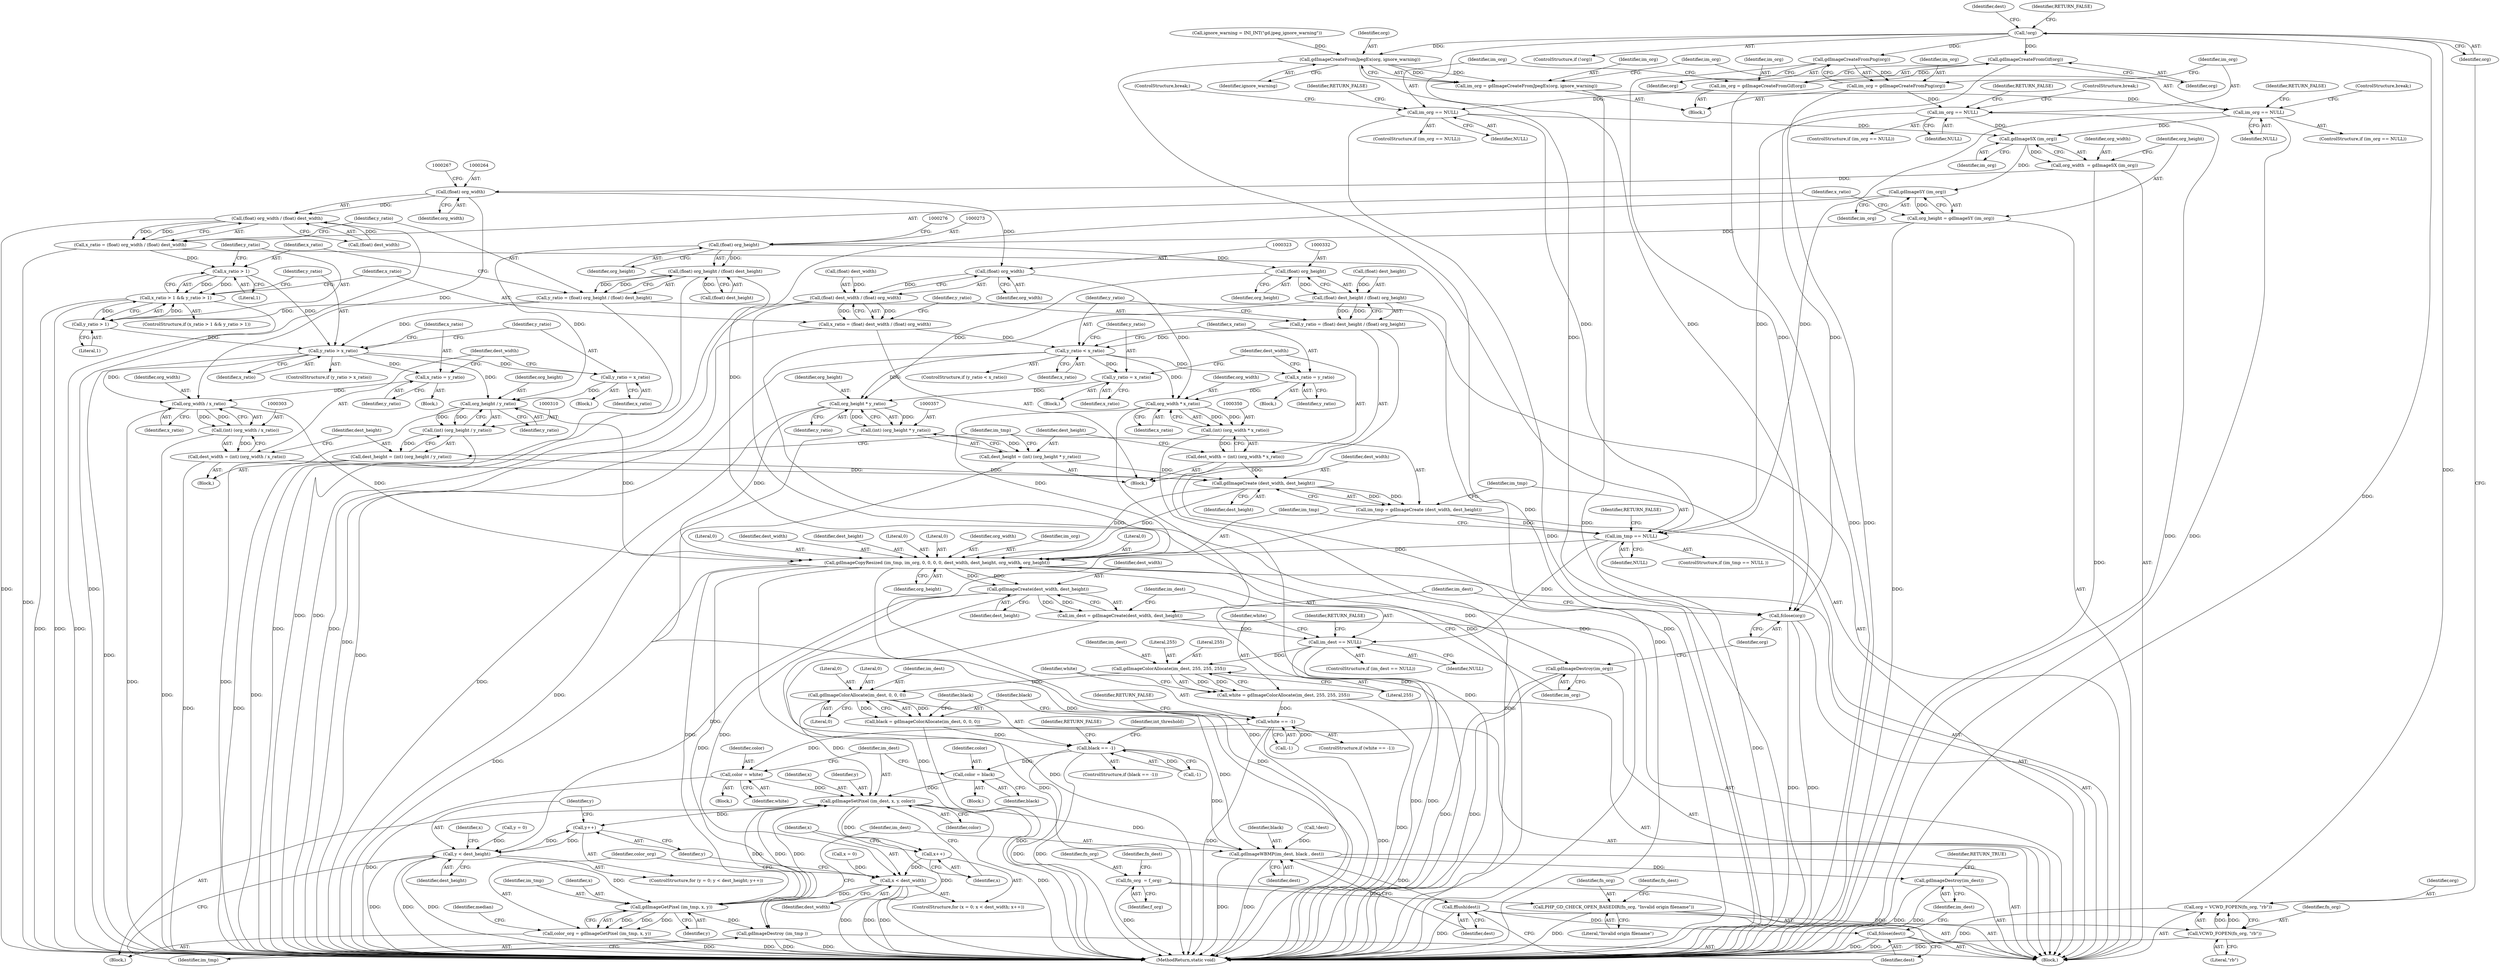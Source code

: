 digraph "0_php-src_b6f13a5ef9d6280cf984826a5de012a32c396cd4?w=1_2@pointer" {
"1000191" [label="(Call,!org)"];
"1000185" [label="(Call,org = VCWD_FOPEN(fn_org, \"rb\"))"];
"1000187" [label="(Call,VCWD_FOPEN(fn_org, \"rb\"))"];
"1000179" [label="(Call,PHP_GD_CHECK_OPEN_BASEDIR(fn_org, \"Invalid origin filename\"))"];
"1000154" [label="(Call,fn_org  = f_org)"];
"1000211" [label="(Call,gdImageCreateFromGif(org))"];
"1000209" [label="(Call,im_org = gdImageCreateFromGif(org))"];
"1000214" [label="(Call,im_org == NULL)"];
"1000254" [label="(Call,gdImageSX (im_org))"];
"1000252" [label="(Call,org_width  = gdImageSX (im_org))"];
"1000263" [label="(Call,(float) org_width)"];
"1000262" [label="(Call,(float) org_width / (float) dest_width)"];
"1000260" [label="(Call,x_ratio = (float) org_width / (float) dest_width)"];
"1000280" [label="(Call,x_ratio > 1)"];
"1000279" [label="(Call,x_ratio > 1 && y_ratio > 1)"];
"1000288" [label="(Call,y_ratio > x_ratio)"];
"1000292" [label="(Call,x_ratio = y_ratio)"];
"1000304" [label="(Call,org_width / x_ratio)"];
"1000302" [label="(Call,(int) (org_width / x_ratio))"];
"1000300" [label="(Call,dest_width = (int) (org_width / x_ratio))"];
"1000363" [label="(Call,gdImageCreate (dest_width, dest_height))"];
"1000361" [label="(Call,im_tmp = gdImageCreate (dest_width, dest_height))"];
"1000367" [label="(Call,im_tmp == NULL)"];
"1000372" [label="(Call,gdImageCopyResized (im_tmp, im_org, 0, 0, 0, 0, dest_width, dest_height, org_width, org_height))"];
"1000383" [label="(Call,gdImageDestroy(im_org))"];
"1000389" [label="(Call,gdImageCreate(dest_width, dest_height))"];
"1000387" [label="(Call,im_dest = gdImageCreate(dest_width, dest_height))"];
"1000393" [label="(Call,im_dest == NULL)"];
"1000400" [label="(Call,gdImageColorAllocate(im_dest, 255, 255, 255))"];
"1000398" [label="(Call,white = gdImageColorAllocate(im_dest, 255, 255, 255))"];
"1000406" [label="(Call,white == -1)"];
"1000488" [label="(Call,color = white)"];
"1000491" [label="(Call,gdImageSetPixel (im_dest, x, y, color))"];
"1000438" [label="(Call,y++)"];
"1000435" [label="(Call,y < dest_height)"];
"1000453" [label="(Call,gdImageGetPixel (im_tmp, x, y))"];
"1000451" [label="(Call,color_org = gdImageGetPixel (im_tmp, x, y))"];
"1000496" [label="(Call,gdImageDestroy (im_tmp ))"];
"1000448" [label="(Call,x++)"];
"1000445" [label="(Call,x < dest_width)"];
"1000498" [label="(Call,gdImageWBMP(im_dest, black , dest))"];
"1000502" [label="(Call,fflush(dest))"];
"1000504" [label="(Call,fclose(dest))"];
"1000506" [label="(Call,gdImageDestroy(im_dest))"];
"1000414" [label="(Call,gdImageColorAllocate(im_dest, 0, 0, 0))"];
"1000412" [label="(Call,black = gdImageColorAllocate(im_dest, 0, 0, 0))"];
"1000420" [label="(Call,black == -1)"];
"1000483" [label="(Call,color = black)"];
"1000297" [label="(Call,y_ratio = x_ratio)"];
"1000311" [label="(Call,org_height / y_ratio)"];
"1000309" [label="(Call,(int) (org_height / y_ratio))"];
"1000307" [label="(Call,dest_height = (int) (org_height / y_ratio))"];
"1000322" [label="(Call,(float) org_width)"];
"1000318" [label="(Call,(float) dest_width / (float) org_width)"];
"1000316" [label="(Call,x_ratio = (float) dest_width / (float) org_width)"];
"1000335" [label="(Call,y_ratio < x_ratio)"];
"1000339" [label="(Call,x_ratio = y_ratio)"];
"1000351" [label="(Call,org_width * x_ratio)"];
"1000349" [label="(Call,(int) (org_width * x_ratio))"];
"1000347" [label="(Call,dest_width = (int) (org_width * x_ratio))"];
"1000344" [label="(Call,y_ratio = x_ratio)"];
"1000358" [label="(Call,org_height * y_ratio)"];
"1000356" [label="(Call,(int) (org_height * y_ratio))"];
"1000354" [label="(Call,dest_height = (int) (org_height * y_ratio))"];
"1000258" [label="(Call,gdImageSY (im_org))"];
"1000256" [label="(Call,org_height = gdImageSY (im_org))"];
"1000272" [label="(Call,(float) org_height)"];
"1000271" [label="(Call,(float) org_height / (float) dest_height)"];
"1000269" [label="(Call,y_ratio = (float) org_height / (float) dest_height)"];
"1000283" [label="(Call,y_ratio > 1)"];
"1000331" [label="(Call,(float) org_height)"];
"1000327" [label="(Call,(float) dest_height / (float) org_height)"];
"1000325" [label="(Call,y_ratio = (float) dest_height / (float) org_height)"];
"1000385" [label="(Call,fclose(org))"];
"1000227" [label="(Call,gdImageCreateFromJpegEx(org, ignore_warning))"];
"1000225" [label="(Call,im_org = gdImageCreateFromJpegEx(org, ignore_warning))"];
"1000231" [label="(Call,im_org == NULL)"];
"1000240" [label="(Call,gdImageCreateFromPng(org))"];
"1000238" [label="(Call,im_org = gdImageCreateFromPng(org))"];
"1000243" [label="(Call,im_org == NULL)"];
"1000183" [label="(Identifier,fn_dest)"];
"1000179" [label="(Call,PHP_GD_CHECK_OPEN_BASEDIR(fn_org, \"Invalid origin filename\"))"];
"1000445" [label="(Call,x < dest_width)"];
"1000213" [label="(ControlStructure,if (im_org == NULL))"];
"1000307" [label="(Call,dest_height = (int) (org_height / y_ratio))"];
"1000383" [label="(Call,gdImageDestroy(im_org))"];
"1000432" [label="(Call,y = 0)"];
"1000191" [label="(Call,!org)"];
"1000496" [label="(Call,gdImageDestroy (im_tmp ))"];
"1000505" [label="(Identifier,dest)"];
"1000156" [label="(Identifier,f_org)"];
"1000485" [label="(Identifier,black)"];
"1000366" [label="(ControlStructure,if (im_tmp == NULL ))"];
"1000302" [label="(Call,(int) (org_width / x_ratio))"];
"1000311" [label="(Call,org_height / y_ratio)"];
"1000296" [label="(Block,)"];
"1000272" [label="(Call,(float) org_height)"];
"1000324" [label="(Identifier,org_width)"];
"1000318" [label="(Call,(float) dest_width / (float) org_width)"];
"1000340" [label="(Identifier,x_ratio)"];
"1000378" [label="(Literal,0)"];
"1000404" [label="(Literal,255)"];
"1000431" [label="(ControlStructure,for (y = 0; y < dest_height; y++))"];
"1000484" [label="(Identifier,color)"];
"1000408" [label="(Call,-1)"];
"1000187" [label="(Call,VCWD_FOPEN(fn_org, \"rb\"))"];
"1000399" [label="(Identifier,white)"];
"1000487" [label="(Block,)"];
"1000345" [label="(Identifier,y_ratio)"];
"1000244" [label="(Identifier,im_org)"];
"1000196" [label="(Identifier,dest)"];
"1000417" [label="(Literal,0)"];
"1000319" [label="(Call,(float) dest_width)"];
"1000343" [label="(Block,)"];
"1000212" [label="(Identifier,org)"];
"1000185" [label="(Call,org = VCWD_FOPEN(fn_org, \"rb\"))"];
"1000351" [label="(Call,org_width * x_ratio)"];
"1000400" [label="(Call,gdImageColorAllocate(im_dest, 255, 255, 255))"];
"1000230" [label="(ControlStructure,if (im_org == NULL))"];
"1000304" [label="(Call,org_width / x_ratio)"];
"1000407" [label="(Identifier,white)"];
"1000287" [label="(ControlStructure,if (y_ratio > x_ratio))"];
"1000334" [label="(ControlStructure,if (y_ratio < x_ratio))"];
"1000371" [label="(Identifier,RETURN_FALSE)"];
"1000406" [label="(Call,white == -1)"];
"1000211" [label="(Call,gdImageCreateFromGif(org))"];
"1000348" [label="(Identifier,dest_width)"];
"1000491" [label="(Call,gdImageSetPixel (im_dest, x, y, color))"];
"1000317" [label="(Identifier,x_ratio)"];
"1000373" [label="(Identifier,im_tmp)"];
"1000335" [label="(Call,y_ratio < x_ratio)"];
"1000263" [label="(Call,(float) org_width)"];
"1000207" [label="(Block,)"];
"1000274" [label="(Identifier,org_height)"];
"1000306" [label="(Identifier,x_ratio)"];
"1000280" [label="(Call,x_ratio > 1)"];
"1000281" [label="(Identifier,x_ratio)"];
"1000288" [label="(Call,y_ratio > x_ratio)"];
"1000393" [label="(Call,im_dest == NULL)"];
"1000395" [label="(Identifier,NULL)"];
"1000413" [label="(Identifier,black)"];
"1000275" [label="(Call,(float) dest_height)"];
"1000226" [label="(Identifier,im_org)"];
"1000242" [label="(ControlStructure,if (im_org == NULL))"];
"1000391" [label="(Identifier,dest_height)"];
"1000506" [label="(Call,gdImageDestroy(im_dest))"];
"1000221" [label="(Call,ignore_warning = INI_INT(\"gd.jpeg_ignore_warning\"))"];
"1000456" [label="(Identifier,y)"];
"1000298" [label="(Identifier,y_ratio)"];
"1000427" [label="(Identifier,int_threshold)"];
"1000285" [label="(Literal,1)"];
"1000502" [label="(Call,fflush(dest))"];
"1000337" [label="(Identifier,x_ratio)"];
"1000497" [label="(Identifier,im_tmp)"];
"1000509" [label="(MethodReturn,static void)"];
"1000210" [label="(Identifier,im_org)"];
"1000194" [label="(Identifier,RETURN_FALSE)"];
"1000325" [label="(Call,y_ratio = (float) dest_height / (float) org_height)"];
"1000190" [label="(ControlStructure,if (!org))"];
"1000231" [label="(Call,im_org == NULL)"];
"1000504" [label="(Call,fclose(dest))"];
"1000181" [label="(Literal,\"Invalid origin filename\")"];
"1000322" [label="(Call,(float) org_width)"];
"1000425" [label="(Identifier,RETURN_FALSE)"];
"1000247" [label="(Identifier,RETURN_FALSE)"];
"1000367" [label="(Call,im_tmp == NULL)"];
"1000259" [label="(Identifier,im_org)"];
"1000402" [label="(Literal,255)"];
"1000339" [label="(Call,x_ratio = y_ratio)"];
"1000421" [label="(Identifier,black)"];
"1000354" [label="(Call,dest_height = (int) (org_height * y_ratio))"];
"1000394" [label="(Identifier,im_dest)"];
"1000299" [label="(Identifier,x_ratio)"];
"1000265" [label="(Identifier,org_width)"];
"1000271" [label="(Call,(float) org_height / (float) dest_height)"];
"1000415" [label="(Identifier,im_dest)"];
"1000192" [label="(Identifier,org)"];
"1000316" [label="(Call,x_ratio = (float) dest_width / (float) org_width)"];
"1000305" [label="(Identifier,org_width)"];
"1000403" [label="(Literal,255)"];
"1000500" [label="(Identifier,black)"];
"1000229" [label="(Identifier,ignore_warning)"];
"1000381" [label="(Identifier,org_width)"];
"1000495" [label="(Identifier,color)"];
"1000455" [label="(Identifier,x)"];
"1000225" [label="(Call,im_org = gdImageCreateFromJpegEx(org, ignore_warning))"];
"1000382" [label="(Identifier,org_height)"];
"1000398" [label="(Call,white = gdImageColorAllocate(im_dest, 255, 255, 255))"];
"1000186" [label="(Identifier,org)"];
"1000292" [label="(Call,x_ratio = y_ratio)"];
"1000499" [label="(Identifier,im_dest)"];
"1000215" [label="(Identifier,im_org)"];
"1000416" [label="(Literal,0)"];
"1000248" [label="(ControlStructure,break;)"];
"1000349" [label="(Call,(int) (org_width * x_ratio))"];
"1000241" [label="(Identifier,org)"];
"1000437" [label="(Identifier,dest_height)"];
"1000236" [label="(ControlStructure,break;)"];
"1000108" [label="(Block,)"];
"1000458" [label="(Identifier,median)"];
"1000452" [label="(Identifier,color_org)"];
"1000344" [label="(Call,y_ratio = x_ratio)"];
"1000450" [label="(Block,)"];
"1000232" [label="(Identifier,im_org)"];
"1000270" [label="(Identifier,y_ratio)"];
"1000266" [label="(Call,(float) dest_width)"];
"1000420" [label="(Call,black == -1)"];
"1000261" [label="(Identifier,x_ratio)"];
"1000353" [label="(Identifier,x_ratio)"];
"1000352" [label="(Identifier,org_width)"];
"1000346" [label="(Identifier,x_ratio)"];
"1000356" [label="(Call,(int) (org_height * y_ratio))"];
"1000488" [label="(Call,color = white)"];
"1000243" [label="(Call,im_org == NULL)"];
"1000269" [label="(Call,y_ratio = (float) org_height / (float) dest_height)"];
"1000362" [label="(Identifier,im_tmp)"];
"1000233" [label="(Identifier,NULL)"];
"1000309" [label="(Call,(int) (org_height / y_ratio))"];
"1000451" [label="(Call,color_org = gdImageGetPixel (im_tmp, x, y))"];
"1000189" [label="(Literal,\"rb\")"];
"1000308" [label="(Identifier,dest_height)"];
"1000374" [label="(Identifier,im_org)"];
"1000377" [label="(Literal,0)"];
"1000201" [label="(Call,!dest)"];
"1000453" [label="(Call,gdImageGetPixel (im_tmp, x, y))"];
"1000262" [label="(Call,(float) org_width / (float) dest_width)"];
"1000336" [label="(Identifier,y_ratio)"];
"1000257" [label="(Identifier,org_height)"];
"1000454" [label="(Identifier,im_tmp)"];
"1000376" [label="(Literal,0)"];
"1000333" [label="(Identifier,org_height)"];
"1000446" [label="(Identifier,x)"];
"1000327" [label="(Call,(float) dest_height / (float) org_height)"];
"1000392" [label="(ControlStructure,if (im_dest == NULL))"];
"1000240" [label="(Call,gdImageCreateFromPng(org))"];
"1000412" [label="(Call,black = gdImageColorAllocate(im_dest, 0, 0, 0))"];
"1000418" [label="(Literal,0)"];
"1000209" [label="(Call,im_org = gdImageCreateFromGif(org))"];
"1000359" [label="(Identifier,org_height)"];
"1000154" [label="(Call,fn_org  = f_org)"];
"1000390" [label="(Identifier,dest_width)"];
"1000365" [label="(Identifier,dest_height)"];
"1000347" [label="(Call,dest_width = (int) (org_width * x_ratio))"];
"1000363" [label="(Call,gdImageCreate (dest_width, dest_height))"];
"1000379" [label="(Identifier,dest_width)"];
"1000508" [label="(Identifier,RETURN_TRUE)"];
"1000483" [label="(Call,color = black)"];
"1000372" [label="(Call,gdImageCopyResized (im_tmp, im_org, 0, 0, 0, 0, dest_width, dest_height, org_width, org_height))"];
"1000422" [label="(Call,-1)"];
"1000388" [label="(Identifier,im_dest)"];
"1000253" [label="(Identifier,org_width)"];
"1000290" [label="(Identifier,x_ratio)"];
"1000238" [label="(Call,im_org = gdImageCreateFromPng(org))"];
"1000449" [label="(Identifier,x)"];
"1000503" [label="(Identifier,dest)"];
"1000507" [label="(Identifier,im_dest)"];
"1000180" [label="(Identifier,fn_org)"];
"1000297" [label="(Call,y_ratio = x_ratio)"];
"1000254" [label="(Call,gdImageSX (im_org))"];
"1000380" [label="(Identifier,dest_height)"];
"1000360" [label="(Identifier,y_ratio)"];
"1000361" [label="(Call,im_tmp = gdImageCreate (dest_width, dest_height))"];
"1000439" [label="(Identifier,y)"];
"1000493" [label="(Identifier,x)"];
"1000441" [label="(ControlStructure,for (x = 0; x < dest_width; x++))"];
"1000401" [label="(Identifier,im_dest)"];
"1000235" [label="(Identifier,RETURN_FALSE)"];
"1000289" [label="(Identifier,y_ratio)"];
"1000389" [label="(Call,gdImageCreate(dest_width, dest_height))"];
"1000315" [label="(Block,)"];
"1000284" [label="(Identifier,y_ratio)"];
"1000442" [label="(Call,x = 0)"];
"1000411" [label="(Identifier,RETURN_FALSE)"];
"1000256" [label="(Call,org_height = gdImageSY (im_org))"];
"1000301" [label="(Identifier,dest_width)"];
"1000219" [label="(ControlStructure,break;)"];
"1000283" [label="(Call,y_ratio > 1)"];
"1000492" [label="(Identifier,im_dest)"];
"1000155" [label="(Identifier,fn_org)"];
"1000375" [label="(Literal,0)"];
"1000482" [label="(Block,)"];
"1000369" [label="(Identifier,NULL)"];
"1000214" [label="(Call,im_org == NULL)"];
"1000364" [label="(Identifier,dest_width)"];
"1000443" [label="(Identifier,x)"];
"1000313" [label="(Identifier,y_ratio)"];
"1000326" [label="(Identifier,y_ratio)"];
"1000368" [label="(Identifier,im_tmp)"];
"1000255" [label="(Identifier,im_org)"];
"1000386" [label="(Identifier,org)"];
"1000239" [label="(Identifier,im_org)"];
"1000447" [label="(Identifier,dest_width)"];
"1000279" [label="(Call,x_ratio > 1 && y_ratio > 1)"];
"1000385" [label="(Call,fclose(org))"];
"1000384" [label="(Identifier,im_org)"];
"1000188" [label="(Identifier,fn_org)"];
"1000358" [label="(Call,org_height * y_ratio)"];
"1000397" [label="(Identifier,RETURN_FALSE)"];
"1000414" [label="(Call,gdImageColorAllocate(im_dest, 0, 0, 0))"];
"1000405" [label="(ControlStructure,if (white == -1))"];
"1000436" [label="(Identifier,y)"];
"1000490" [label="(Identifier,white)"];
"1000158" [label="(Identifier,fn_dest)"];
"1000438" [label="(Call,y++)"];
"1000498" [label="(Call,gdImageWBMP(im_dest, black , dest))"];
"1000278" [label="(ControlStructure,if (x_ratio > 1 && y_ratio > 1))"];
"1000294" [label="(Identifier,y_ratio)"];
"1000328" [label="(Call,(float) dest_height)"];
"1000355" [label="(Identifier,dest_height)"];
"1000218" [label="(Identifier,RETURN_FALSE)"];
"1000282" [label="(Literal,1)"];
"1000435" [label="(Call,y < dest_height)"];
"1000419" [label="(ControlStructure,if (black == -1))"];
"1000341" [label="(Identifier,y_ratio)"];
"1000338" [label="(Block,)"];
"1000228" [label="(Identifier,org)"];
"1000258" [label="(Call,gdImageSY (im_org))"];
"1000286" [label="(Block,)"];
"1000252" [label="(Call,org_width  = gdImageSX (im_org))"];
"1000293" [label="(Identifier,x_ratio)"];
"1000291" [label="(Block,)"];
"1000387" [label="(Call,im_dest = gdImageCreate(dest_width, dest_height))"];
"1000331" [label="(Call,(float) org_height)"];
"1000245" [label="(Identifier,NULL)"];
"1000312" [label="(Identifier,org_height)"];
"1000300" [label="(Call,dest_width = (int) (org_width / x_ratio))"];
"1000260" [label="(Call,x_ratio = (float) org_width / (float) dest_width)"];
"1000501" [label="(Identifier,dest)"];
"1000489" [label="(Identifier,color)"];
"1000227" [label="(Call,gdImageCreateFromJpegEx(org, ignore_warning))"];
"1000494" [label="(Identifier,y)"];
"1000216" [label="(Identifier,NULL)"];
"1000448" [label="(Call,x++)"];
"1000191" -> "1000190"  [label="AST: "];
"1000191" -> "1000192"  [label="CFG: "];
"1000192" -> "1000191"  [label="AST: "];
"1000194" -> "1000191"  [label="CFG: "];
"1000196" -> "1000191"  [label="CFG: "];
"1000191" -> "1000509"  [label="DDG: "];
"1000185" -> "1000191"  [label="DDG: "];
"1000191" -> "1000211"  [label="DDG: "];
"1000191" -> "1000227"  [label="DDG: "];
"1000191" -> "1000240"  [label="DDG: "];
"1000191" -> "1000385"  [label="DDG: "];
"1000185" -> "1000108"  [label="AST: "];
"1000185" -> "1000187"  [label="CFG: "];
"1000186" -> "1000185"  [label="AST: "];
"1000187" -> "1000185"  [label="AST: "];
"1000192" -> "1000185"  [label="CFG: "];
"1000185" -> "1000509"  [label="DDG: "];
"1000187" -> "1000185"  [label="DDG: "];
"1000187" -> "1000185"  [label="DDG: "];
"1000187" -> "1000189"  [label="CFG: "];
"1000188" -> "1000187"  [label="AST: "];
"1000189" -> "1000187"  [label="AST: "];
"1000187" -> "1000509"  [label="DDG: "];
"1000179" -> "1000187"  [label="DDG: "];
"1000179" -> "1000108"  [label="AST: "];
"1000179" -> "1000181"  [label="CFG: "];
"1000180" -> "1000179"  [label="AST: "];
"1000181" -> "1000179"  [label="AST: "];
"1000183" -> "1000179"  [label="CFG: "];
"1000179" -> "1000509"  [label="DDG: "];
"1000154" -> "1000179"  [label="DDG: "];
"1000154" -> "1000108"  [label="AST: "];
"1000154" -> "1000156"  [label="CFG: "];
"1000155" -> "1000154"  [label="AST: "];
"1000156" -> "1000154"  [label="AST: "];
"1000158" -> "1000154"  [label="CFG: "];
"1000154" -> "1000509"  [label="DDG: "];
"1000211" -> "1000209"  [label="AST: "];
"1000211" -> "1000212"  [label="CFG: "];
"1000212" -> "1000211"  [label="AST: "];
"1000209" -> "1000211"  [label="CFG: "];
"1000211" -> "1000209"  [label="DDG: "];
"1000211" -> "1000385"  [label="DDG: "];
"1000209" -> "1000207"  [label="AST: "];
"1000210" -> "1000209"  [label="AST: "];
"1000215" -> "1000209"  [label="CFG: "];
"1000209" -> "1000509"  [label="DDG: "];
"1000209" -> "1000214"  [label="DDG: "];
"1000214" -> "1000213"  [label="AST: "];
"1000214" -> "1000216"  [label="CFG: "];
"1000215" -> "1000214"  [label="AST: "];
"1000216" -> "1000214"  [label="AST: "];
"1000218" -> "1000214"  [label="CFG: "];
"1000219" -> "1000214"  [label="CFG: "];
"1000214" -> "1000509"  [label="DDG: "];
"1000214" -> "1000254"  [label="DDG: "];
"1000214" -> "1000367"  [label="DDG: "];
"1000254" -> "1000252"  [label="AST: "];
"1000254" -> "1000255"  [label="CFG: "];
"1000255" -> "1000254"  [label="AST: "];
"1000252" -> "1000254"  [label="CFG: "];
"1000254" -> "1000252"  [label="DDG: "];
"1000231" -> "1000254"  [label="DDG: "];
"1000243" -> "1000254"  [label="DDG: "];
"1000254" -> "1000258"  [label="DDG: "];
"1000252" -> "1000108"  [label="AST: "];
"1000253" -> "1000252"  [label="AST: "];
"1000257" -> "1000252"  [label="CFG: "];
"1000252" -> "1000509"  [label="DDG: "];
"1000252" -> "1000263"  [label="DDG: "];
"1000263" -> "1000262"  [label="AST: "];
"1000263" -> "1000265"  [label="CFG: "];
"1000264" -> "1000263"  [label="AST: "];
"1000265" -> "1000263"  [label="AST: "];
"1000267" -> "1000263"  [label="CFG: "];
"1000263" -> "1000262"  [label="DDG: "];
"1000263" -> "1000304"  [label="DDG: "];
"1000263" -> "1000322"  [label="DDG: "];
"1000262" -> "1000260"  [label="AST: "];
"1000262" -> "1000266"  [label="CFG: "];
"1000266" -> "1000262"  [label="AST: "];
"1000260" -> "1000262"  [label="CFG: "];
"1000262" -> "1000509"  [label="DDG: "];
"1000262" -> "1000509"  [label="DDG: "];
"1000262" -> "1000260"  [label="DDG: "];
"1000262" -> "1000260"  [label="DDG: "];
"1000266" -> "1000262"  [label="DDG: "];
"1000260" -> "1000108"  [label="AST: "];
"1000261" -> "1000260"  [label="AST: "];
"1000270" -> "1000260"  [label="CFG: "];
"1000260" -> "1000509"  [label="DDG: "];
"1000260" -> "1000280"  [label="DDG: "];
"1000280" -> "1000279"  [label="AST: "];
"1000280" -> "1000282"  [label="CFG: "];
"1000281" -> "1000280"  [label="AST: "];
"1000282" -> "1000280"  [label="AST: "];
"1000284" -> "1000280"  [label="CFG: "];
"1000279" -> "1000280"  [label="CFG: "];
"1000280" -> "1000279"  [label="DDG: "];
"1000280" -> "1000279"  [label="DDG: "];
"1000280" -> "1000288"  [label="DDG: "];
"1000279" -> "1000278"  [label="AST: "];
"1000279" -> "1000283"  [label="CFG: "];
"1000283" -> "1000279"  [label="AST: "];
"1000289" -> "1000279"  [label="CFG: "];
"1000317" -> "1000279"  [label="CFG: "];
"1000279" -> "1000509"  [label="DDG: "];
"1000279" -> "1000509"  [label="DDG: "];
"1000279" -> "1000509"  [label="DDG: "];
"1000283" -> "1000279"  [label="DDG: "];
"1000283" -> "1000279"  [label="DDG: "];
"1000288" -> "1000287"  [label="AST: "];
"1000288" -> "1000290"  [label="CFG: "];
"1000289" -> "1000288"  [label="AST: "];
"1000290" -> "1000288"  [label="AST: "];
"1000293" -> "1000288"  [label="CFG: "];
"1000298" -> "1000288"  [label="CFG: "];
"1000288" -> "1000509"  [label="DDG: "];
"1000283" -> "1000288"  [label="DDG: "];
"1000269" -> "1000288"  [label="DDG: "];
"1000288" -> "1000292"  [label="DDG: "];
"1000288" -> "1000297"  [label="DDG: "];
"1000288" -> "1000304"  [label="DDG: "];
"1000288" -> "1000311"  [label="DDG: "];
"1000292" -> "1000291"  [label="AST: "];
"1000292" -> "1000294"  [label="CFG: "];
"1000293" -> "1000292"  [label="AST: "];
"1000294" -> "1000292"  [label="AST: "];
"1000301" -> "1000292"  [label="CFG: "];
"1000292" -> "1000304"  [label="DDG: "];
"1000304" -> "1000302"  [label="AST: "];
"1000304" -> "1000306"  [label="CFG: "];
"1000305" -> "1000304"  [label="AST: "];
"1000306" -> "1000304"  [label="AST: "];
"1000302" -> "1000304"  [label="CFG: "];
"1000304" -> "1000509"  [label="DDG: "];
"1000304" -> "1000302"  [label="DDG: "];
"1000304" -> "1000302"  [label="DDG: "];
"1000304" -> "1000372"  [label="DDG: "];
"1000302" -> "1000300"  [label="AST: "];
"1000303" -> "1000302"  [label="AST: "];
"1000300" -> "1000302"  [label="CFG: "];
"1000302" -> "1000509"  [label="DDG: "];
"1000302" -> "1000300"  [label="DDG: "];
"1000300" -> "1000286"  [label="AST: "];
"1000301" -> "1000300"  [label="AST: "];
"1000308" -> "1000300"  [label="CFG: "];
"1000300" -> "1000509"  [label="DDG: "];
"1000300" -> "1000363"  [label="DDG: "];
"1000363" -> "1000361"  [label="AST: "];
"1000363" -> "1000365"  [label="CFG: "];
"1000364" -> "1000363"  [label="AST: "];
"1000365" -> "1000363"  [label="AST: "];
"1000361" -> "1000363"  [label="CFG: "];
"1000363" -> "1000361"  [label="DDG: "];
"1000363" -> "1000361"  [label="DDG: "];
"1000347" -> "1000363"  [label="DDG: "];
"1000307" -> "1000363"  [label="DDG: "];
"1000354" -> "1000363"  [label="DDG: "];
"1000363" -> "1000372"  [label="DDG: "];
"1000363" -> "1000372"  [label="DDG: "];
"1000361" -> "1000108"  [label="AST: "];
"1000362" -> "1000361"  [label="AST: "];
"1000368" -> "1000361"  [label="CFG: "];
"1000361" -> "1000509"  [label="DDG: "];
"1000361" -> "1000367"  [label="DDG: "];
"1000367" -> "1000366"  [label="AST: "];
"1000367" -> "1000369"  [label="CFG: "];
"1000368" -> "1000367"  [label="AST: "];
"1000369" -> "1000367"  [label="AST: "];
"1000371" -> "1000367"  [label="CFG: "];
"1000373" -> "1000367"  [label="CFG: "];
"1000367" -> "1000509"  [label="DDG: "];
"1000231" -> "1000367"  [label="DDG: "];
"1000243" -> "1000367"  [label="DDG: "];
"1000367" -> "1000372"  [label="DDG: "];
"1000367" -> "1000393"  [label="DDG: "];
"1000372" -> "1000108"  [label="AST: "];
"1000372" -> "1000382"  [label="CFG: "];
"1000373" -> "1000372"  [label="AST: "];
"1000374" -> "1000372"  [label="AST: "];
"1000375" -> "1000372"  [label="AST: "];
"1000376" -> "1000372"  [label="AST: "];
"1000377" -> "1000372"  [label="AST: "];
"1000378" -> "1000372"  [label="AST: "];
"1000379" -> "1000372"  [label="AST: "];
"1000380" -> "1000372"  [label="AST: "];
"1000381" -> "1000372"  [label="AST: "];
"1000382" -> "1000372"  [label="AST: "];
"1000384" -> "1000372"  [label="CFG: "];
"1000372" -> "1000509"  [label="DDG: "];
"1000372" -> "1000509"  [label="DDG: "];
"1000372" -> "1000509"  [label="DDG: "];
"1000258" -> "1000372"  [label="DDG: "];
"1000351" -> "1000372"  [label="DDG: "];
"1000311" -> "1000372"  [label="DDG: "];
"1000358" -> "1000372"  [label="DDG: "];
"1000372" -> "1000383"  [label="DDG: "];
"1000372" -> "1000389"  [label="DDG: "];
"1000372" -> "1000389"  [label="DDG: "];
"1000372" -> "1000453"  [label="DDG: "];
"1000372" -> "1000496"  [label="DDG: "];
"1000383" -> "1000108"  [label="AST: "];
"1000383" -> "1000384"  [label="CFG: "];
"1000384" -> "1000383"  [label="AST: "];
"1000386" -> "1000383"  [label="CFG: "];
"1000383" -> "1000509"  [label="DDG: "];
"1000383" -> "1000509"  [label="DDG: "];
"1000389" -> "1000387"  [label="AST: "];
"1000389" -> "1000391"  [label="CFG: "];
"1000390" -> "1000389"  [label="AST: "];
"1000391" -> "1000389"  [label="AST: "];
"1000387" -> "1000389"  [label="CFG: "];
"1000389" -> "1000509"  [label="DDG: "];
"1000389" -> "1000387"  [label="DDG: "];
"1000389" -> "1000387"  [label="DDG: "];
"1000389" -> "1000435"  [label="DDG: "];
"1000389" -> "1000445"  [label="DDG: "];
"1000387" -> "1000108"  [label="AST: "];
"1000388" -> "1000387"  [label="AST: "];
"1000394" -> "1000387"  [label="CFG: "];
"1000387" -> "1000509"  [label="DDG: "];
"1000387" -> "1000393"  [label="DDG: "];
"1000393" -> "1000392"  [label="AST: "];
"1000393" -> "1000395"  [label="CFG: "];
"1000394" -> "1000393"  [label="AST: "];
"1000395" -> "1000393"  [label="AST: "];
"1000397" -> "1000393"  [label="CFG: "];
"1000399" -> "1000393"  [label="CFG: "];
"1000393" -> "1000509"  [label="DDG: "];
"1000393" -> "1000509"  [label="DDG: "];
"1000393" -> "1000400"  [label="DDG: "];
"1000400" -> "1000398"  [label="AST: "];
"1000400" -> "1000404"  [label="CFG: "];
"1000401" -> "1000400"  [label="AST: "];
"1000402" -> "1000400"  [label="AST: "];
"1000403" -> "1000400"  [label="AST: "];
"1000404" -> "1000400"  [label="AST: "];
"1000398" -> "1000400"  [label="CFG: "];
"1000400" -> "1000398"  [label="DDG: "];
"1000400" -> "1000398"  [label="DDG: "];
"1000400" -> "1000414"  [label="DDG: "];
"1000398" -> "1000108"  [label="AST: "];
"1000399" -> "1000398"  [label="AST: "];
"1000407" -> "1000398"  [label="CFG: "];
"1000398" -> "1000509"  [label="DDG: "];
"1000398" -> "1000406"  [label="DDG: "];
"1000406" -> "1000405"  [label="AST: "];
"1000406" -> "1000408"  [label="CFG: "];
"1000407" -> "1000406"  [label="AST: "];
"1000408" -> "1000406"  [label="AST: "];
"1000411" -> "1000406"  [label="CFG: "];
"1000413" -> "1000406"  [label="CFG: "];
"1000406" -> "1000509"  [label="DDG: "];
"1000406" -> "1000509"  [label="DDG: "];
"1000408" -> "1000406"  [label="DDG: "];
"1000406" -> "1000488"  [label="DDG: "];
"1000488" -> "1000487"  [label="AST: "];
"1000488" -> "1000490"  [label="CFG: "];
"1000489" -> "1000488"  [label="AST: "];
"1000490" -> "1000488"  [label="AST: "];
"1000492" -> "1000488"  [label="CFG: "];
"1000488" -> "1000509"  [label="DDG: "];
"1000488" -> "1000491"  [label="DDG: "];
"1000491" -> "1000450"  [label="AST: "];
"1000491" -> "1000495"  [label="CFG: "];
"1000492" -> "1000491"  [label="AST: "];
"1000493" -> "1000491"  [label="AST: "];
"1000494" -> "1000491"  [label="AST: "];
"1000495" -> "1000491"  [label="AST: "];
"1000449" -> "1000491"  [label="CFG: "];
"1000491" -> "1000509"  [label="DDG: "];
"1000491" -> "1000509"  [label="DDG: "];
"1000491" -> "1000438"  [label="DDG: "];
"1000491" -> "1000448"  [label="DDG: "];
"1000491" -> "1000453"  [label="DDG: "];
"1000414" -> "1000491"  [label="DDG: "];
"1000453" -> "1000491"  [label="DDG: "];
"1000453" -> "1000491"  [label="DDG: "];
"1000483" -> "1000491"  [label="DDG: "];
"1000491" -> "1000498"  [label="DDG: "];
"1000438" -> "1000431"  [label="AST: "];
"1000438" -> "1000439"  [label="CFG: "];
"1000439" -> "1000438"  [label="AST: "];
"1000436" -> "1000438"  [label="CFG: "];
"1000438" -> "1000435"  [label="DDG: "];
"1000435" -> "1000438"  [label="DDG: "];
"1000435" -> "1000431"  [label="AST: "];
"1000435" -> "1000437"  [label="CFG: "];
"1000436" -> "1000435"  [label="AST: "];
"1000437" -> "1000435"  [label="AST: "];
"1000443" -> "1000435"  [label="CFG: "];
"1000497" -> "1000435"  [label="CFG: "];
"1000435" -> "1000509"  [label="DDG: "];
"1000435" -> "1000509"  [label="DDG: "];
"1000435" -> "1000509"  [label="DDG: "];
"1000432" -> "1000435"  [label="DDG: "];
"1000435" -> "1000453"  [label="DDG: "];
"1000453" -> "1000451"  [label="AST: "];
"1000453" -> "1000456"  [label="CFG: "];
"1000454" -> "1000453"  [label="AST: "];
"1000455" -> "1000453"  [label="AST: "];
"1000456" -> "1000453"  [label="AST: "];
"1000451" -> "1000453"  [label="CFG: "];
"1000453" -> "1000451"  [label="DDG: "];
"1000453" -> "1000451"  [label="DDG: "];
"1000453" -> "1000451"  [label="DDG: "];
"1000445" -> "1000453"  [label="DDG: "];
"1000453" -> "1000496"  [label="DDG: "];
"1000451" -> "1000450"  [label="AST: "];
"1000452" -> "1000451"  [label="AST: "];
"1000458" -> "1000451"  [label="CFG: "];
"1000451" -> "1000509"  [label="DDG: "];
"1000451" -> "1000509"  [label="DDG: "];
"1000496" -> "1000108"  [label="AST: "];
"1000496" -> "1000497"  [label="CFG: "];
"1000497" -> "1000496"  [label="AST: "];
"1000499" -> "1000496"  [label="CFG: "];
"1000496" -> "1000509"  [label="DDG: "];
"1000496" -> "1000509"  [label="DDG: "];
"1000448" -> "1000441"  [label="AST: "];
"1000448" -> "1000449"  [label="CFG: "];
"1000449" -> "1000448"  [label="AST: "];
"1000446" -> "1000448"  [label="CFG: "];
"1000448" -> "1000445"  [label="DDG: "];
"1000445" -> "1000441"  [label="AST: "];
"1000445" -> "1000447"  [label="CFG: "];
"1000446" -> "1000445"  [label="AST: "];
"1000447" -> "1000445"  [label="AST: "];
"1000452" -> "1000445"  [label="CFG: "];
"1000439" -> "1000445"  [label="CFG: "];
"1000445" -> "1000509"  [label="DDG: "];
"1000445" -> "1000509"  [label="DDG: "];
"1000445" -> "1000509"  [label="DDG: "];
"1000442" -> "1000445"  [label="DDG: "];
"1000498" -> "1000108"  [label="AST: "];
"1000498" -> "1000501"  [label="CFG: "];
"1000499" -> "1000498"  [label="AST: "];
"1000500" -> "1000498"  [label="AST: "];
"1000501" -> "1000498"  [label="AST: "];
"1000503" -> "1000498"  [label="CFG: "];
"1000498" -> "1000509"  [label="DDG: "];
"1000498" -> "1000509"  [label="DDG: "];
"1000414" -> "1000498"  [label="DDG: "];
"1000420" -> "1000498"  [label="DDG: "];
"1000201" -> "1000498"  [label="DDG: "];
"1000498" -> "1000502"  [label="DDG: "];
"1000498" -> "1000506"  [label="DDG: "];
"1000502" -> "1000108"  [label="AST: "];
"1000502" -> "1000503"  [label="CFG: "];
"1000503" -> "1000502"  [label="AST: "];
"1000505" -> "1000502"  [label="CFG: "];
"1000502" -> "1000509"  [label="DDG: "];
"1000502" -> "1000504"  [label="DDG: "];
"1000504" -> "1000108"  [label="AST: "];
"1000504" -> "1000505"  [label="CFG: "];
"1000505" -> "1000504"  [label="AST: "];
"1000507" -> "1000504"  [label="CFG: "];
"1000504" -> "1000509"  [label="DDG: "];
"1000504" -> "1000509"  [label="DDG: "];
"1000506" -> "1000108"  [label="AST: "];
"1000506" -> "1000507"  [label="CFG: "];
"1000507" -> "1000506"  [label="AST: "];
"1000508" -> "1000506"  [label="CFG: "];
"1000506" -> "1000509"  [label="DDG: "];
"1000506" -> "1000509"  [label="DDG: "];
"1000414" -> "1000412"  [label="AST: "];
"1000414" -> "1000418"  [label="CFG: "];
"1000415" -> "1000414"  [label="AST: "];
"1000416" -> "1000414"  [label="AST: "];
"1000417" -> "1000414"  [label="AST: "];
"1000418" -> "1000414"  [label="AST: "];
"1000412" -> "1000414"  [label="CFG: "];
"1000414" -> "1000412"  [label="DDG: "];
"1000414" -> "1000412"  [label="DDG: "];
"1000412" -> "1000108"  [label="AST: "];
"1000413" -> "1000412"  [label="AST: "];
"1000421" -> "1000412"  [label="CFG: "];
"1000412" -> "1000509"  [label="DDG: "];
"1000412" -> "1000420"  [label="DDG: "];
"1000420" -> "1000419"  [label="AST: "];
"1000420" -> "1000422"  [label="CFG: "];
"1000421" -> "1000420"  [label="AST: "];
"1000422" -> "1000420"  [label="AST: "];
"1000425" -> "1000420"  [label="CFG: "];
"1000427" -> "1000420"  [label="CFG: "];
"1000420" -> "1000509"  [label="DDG: "];
"1000420" -> "1000509"  [label="DDG: "];
"1000422" -> "1000420"  [label="DDG: "];
"1000420" -> "1000483"  [label="DDG: "];
"1000483" -> "1000482"  [label="AST: "];
"1000483" -> "1000485"  [label="CFG: "];
"1000484" -> "1000483"  [label="AST: "];
"1000485" -> "1000483"  [label="AST: "];
"1000492" -> "1000483"  [label="CFG: "];
"1000297" -> "1000296"  [label="AST: "];
"1000297" -> "1000299"  [label="CFG: "];
"1000298" -> "1000297"  [label="AST: "];
"1000299" -> "1000297"  [label="AST: "];
"1000301" -> "1000297"  [label="CFG: "];
"1000297" -> "1000311"  [label="DDG: "];
"1000311" -> "1000309"  [label="AST: "];
"1000311" -> "1000313"  [label="CFG: "];
"1000312" -> "1000311"  [label="AST: "];
"1000313" -> "1000311"  [label="AST: "];
"1000309" -> "1000311"  [label="CFG: "];
"1000311" -> "1000509"  [label="DDG: "];
"1000311" -> "1000309"  [label="DDG: "];
"1000311" -> "1000309"  [label="DDG: "];
"1000272" -> "1000311"  [label="DDG: "];
"1000309" -> "1000307"  [label="AST: "];
"1000310" -> "1000309"  [label="AST: "];
"1000307" -> "1000309"  [label="CFG: "];
"1000309" -> "1000509"  [label="DDG: "];
"1000309" -> "1000307"  [label="DDG: "];
"1000307" -> "1000286"  [label="AST: "];
"1000308" -> "1000307"  [label="AST: "];
"1000362" -> "1000307"  [label="CFG: "];
"1000307" -> "1000509"  [label="DDG: "];
"1000322" -> "1000318"  [label="AST: "];
"1000322" -> "1000324"  [label="CFG: "];
"1000323" -> "1000322"  [label="AST: "];
"1000324" -> "1000322"  [label="AST: "];
"1000318" -> "1000322"  [label="CFG: "];
"1000322" -> "1000318"  [label="DDG: "];
"1000322" -> "1000351"  [label="DDG: "];
"1000318" -> "1000316"  [label="AST: "];
"1000319" -> "1000318"  [label="AST: "];
"1000316" -> "1000318"  [label="CFG: "];
"1000318" -> "1000509"  [label="DDG: "];
"1000318" -> "1000509"  [label="DDG: "];
"1000318" -> "1000316"  [label="DDG: "];
"1000318" -> "1000316"  [label="DDG: "];
"1000319" -> "1000318"  [label="DDG: "];
"1000316" -> "1000315"  [label="AST: "];
"1000317" -> "1000316"  [label="AST: "];
"1000326" -> "1000316"  [label="CFG: "];
"1000316" -> "1000509"  [label="DDG: "];
"1000316" -> "1000335"  [label="DDG: "];
"1000335" -> "1000334"  [label="AST: "];
"1000335" -> "1000337"  [label="CFG: "];
"1000336" -> "1000335"  [label="AST: "];
"1000337" -> "1000335"  [label="AST: "];
"1000340" -> "1000335"  [label="CFG: "];
"1000345" -> "1000335"  [label="CFG: "];
"1000335" -> "1000509"  [label="DDG: "];
"1000325" -> "1000335"  [label="DDG: "];
"1000335" -> "1000339"  [label="DDG: "];
"1000335" -> "1000344"  [label="DDG: "];
"1000335" -> "1000351"  [label="DDG: "];
"1000335" -> "1000358"  [label="DDG: "];
"1000339" -> "1000338"  [label="AST: "];
"1000339" -> "1000341"  [label="CFG: "];
"1000340" -> "1000339"  [label="AST: "];
"1000341" -> "1000339"  [label="AST: "];
"1000348" -> "1000339"  [label="CFG: "];
"1000339" -> "1000351"  [label="DDG: "];
"1000351" -> "1000349"  [label="AST: "];
"1000351" -> "1000353"  [label="CFG: "];
"1000352" -> "1000351"  [label="AST: "];
"1000353" -> "1000351"  [label="AST: "];
"1000349" -> "1000351"  [label="CFG: "];
"1000351" -> "1000509"  [label="DDG: "];
"1000351" -> "1000349"  [label="DDG: "];
"1000351" -> "1000349"  [label="DDG: "];
"1000349" -> "1000347"  [label="AST: "];
"1000350" -> "1000349"  [label="AST: "];
"1000347" -> "1000349"  [label="CFG: "];
"1000349" -> "1000509"  [label="DDG: "];
"1000349" -> "1000347"  [label="DDG: "];
"1000347" -> "1000315"  [label="AST: "];
"1000348" -> "1000347"  [label="AST: "];
"1000355" -> "1000347"  [label="CFG: "];
"1000347" -> "1000509"  [label="DDG: "];
"1000344" -> "1000343"  [label="AST: "];
"1000344" -> "1000346"  [label="CFG: "];
"1000345" -> "1000344"  [label="AST: "];
"1000346" -> "1000344"  [label="AST: "];
"1000348" -> "1000344"  [label="CFG: "];
"1000344" -> "1000358"  [label="DDG: "];
"1000358" -> "1000356"  [label="AST: "];
"1000358" -> "1000360"  [label="CFG: "];
"1000359" -> "1000358"  [label="AST: "];
"1000360" -> "1000358"  [label="AST: "];
"1000356" -> "1000358"  [label="CFG: "];
"1000358" -> "1000509"  [label="DDG: "];
"1000358" -> "1000356"  [label="DDG: "];
"1000358" -> "1000356"  [label="DDG: "];
"1000331" -> "1000358"  [label="DDG: "];
"1000356" -> "1000354"  [label="AST: "];
"1000357" -> "1000356"  [label="AST: "];
"1000354" -> "1000356"  [label="CFG: "];
"1000356" -> "1000509"  [label="DDG: "];
"1000356" -> "1000354"  [label="DDG: "];
"1000354" -> "1000315"  [label="AST: "];
"1000355" -> "1000354"  [label="AST: "];
"1000362" -> "1000354"  [label="CFG: "];
"1000354" -> "1000509"  [label="DDG: "];
"1000258" -> "1000256"  [label="AST: "];
"1000258" -> "1000259"  [label="CFG: "];
"1000259" -> "1000258"  [label="AST: "];
"1000256" -> "1000258"  [label="CFG: "];
"1000258" -> "1000256"  [label="DDG: "];
"1000256" -> "1000108"  [label="AST: "];
"1000257" -> "1000256"  [label="AST: "];
"1000261" -> "1000256"  [label="CFG: "];
"1000256" -> "1000509"  [label="DDG: "];
"1000256" -> "1000272"  [label="DDG: "];
"1000272" -> "1000271"  [label="AST: "];
"1000272" -> "1000274"  [label="CFG: "];
"1000273" -> "1000272"  [label="AST: "];
"1000274" -> "1000272"  [label="AST: "];
"1000276" -> "1000272"  [label="CFG: "];
"1000272" -> "1000271"  [label="DDG: "];
"1000272" -> "1000331"  [label="DDG: "];
"1000271" -> "1000269"  [label="AST: "];
"1000271" -> "1000275"  [label="CFG: "];
"1000275" -> "1000271"  [label="AST: "];
"1000269" -> "1000271"  [label="CFG: "];
"1000271" -> "1000509"  [label="DDG: "];
"1000271" -> "1000509"  [label="DDG: "];
"1000271" -> "1000269"  [label="DDG: "];
"1000271" -> "1000269"  [label="DDG: "];
"1000275" -> "1000271"  [label="DDG: "];
"1000269" -> "1000108"  [label="AST: "];
"1000270" -> "1000269"  [label="AST: "];
"1000281" -> "1000269"  [label="CFG: "];
"1000269" -> "1000509"  [label="DDG: "];
"1000269" -> "1000283"  [label="DDG: "];
"1000283" -> "1000285"  [label="CFG: "];
"1000284" -> "1000283"  [label="AST: "];
"1000285" -> "1000283"  [label="AST: "];
"1000331" -> "1000327"  [label="AST: "];
"1000331" -> "1000333"  [label="CFG: "];
"1000332" -> "1000331"  [label="AST: "];
"1000333" -> "1000331"  [label="AST: "];
"1000327" -> "1000331"  [label="CFG: "];
"1000331" -> "1000327"  [label="DDG: "];
"1000327" -> "1000325"  [label="AST: "];
"1000328" -> "1000327"  [label="AST: "];
"1000325" -> "1000327"  [label="CFG: "];
"1000327" -> "1000509"  [label="DDG: "];
"1000327" -> "1000509"  [label="DDG: "];
"1000327" -> "1000325"  [label="DDG: "];
"1000327" -> "1000325"  [label="DDG: "];
"1000328" -> "1000327"  [label="DDG: "];
"1000325" -> "1000315"  [label="AST: "];
"1000326" -> "1000325"  [label="AST: "];
"1000336" -> "1000325"  [label="CFG: "];
"1000325" -> "1000509"  [label="DDG: "];
"1000385" -> "1000108"  [label="AST: "];
"1000385" -> "1000386"  [label="CFG: "];
"1000386" -> "1000385"  [label="AST: "];
"1000388" -> "1000385"  [label="CFG: "];
"1000385" -> "1000509"  [label="DDG: "];
"1000385" -> "1000509"  [label="DDG: "];
"1000227" -> "1000385"  [label="DDG: "];
"1000240" -> "1000385"  [label="DDG: "];
"1000227" -> "1000225"  [label="AST: "];
"1000227" -> "1000229"  [label="CFG: "];
"1000228" -> "1000227"  [label="AST: "];
"1000229" -> "1000227"  [label="AST: "];
"1000225" -> "1000227"  [label="CFG: "];
"1000227" -> "1000509"  [label="DDG: "];
"1000227" -> "1000225"  [label="DDG: "];
"1000227" -> "1000225"  [label="DDG: "];
"1000221" -> "1000227"  [label="DDG: "];
"1000225" -> "1000207"  [label="AST: "];
"1000226" -> "1000225"  [label="AST: "];
"1000232" -> "1000225"  [label="CFG: "];
"1000225" -> "1000509"  [label="DDG: "];
"1000225" -> "1000231"  [label="DDG: "];
"1000231" -> "1000230"  [label="AST: "];
"1000231" -> "1000233"  [label="CFG: "];
"1000232" -> "1000231"  [label="AST: "];
"1000233" -> "1000231"  [label="AST: "];
"1000235" -> "1000231"  [label="CFG: "];
"1000236" -> "1000231"  [label="CFG: "];
"1000231" -> "1000509"  [label="DDG: "];
"1000240" -> "1000238"  [label="AST: "];
"1000240" -> "1000241"  [label="CFG: "];
"1000241" -> "1000240"  [label="AST: "];
"1000238" -> "1000240"  [label="CFG: "];
"1000240" -> "1000238"  [label="DDG: "];
"1000238" -> "1000207"  [label="AST: "];
"1000239" -> "1000238"  [label="AST: "];
"1000244" -> "1000238"  [label="CFG: "];
"1000238" -> "1000509"  [label="DDG: "];
"1000238" -> "1000243"  [label="DDG: "];
"1000243" -> "1000242"  [label="AST: "];
"1000243" -> "1000245"  [label="CFG: "];
"1000244" -> "1000243"  [label="AST: "];
"1000245" -> "1000243"  [label="AST: "];
"1000247" -> "1000243"  [label="CFG: "];
"1000248" -> "1000243"  [label="CFG: "];
"1000243" -> "1000509"  [label="DDG: "];
}
